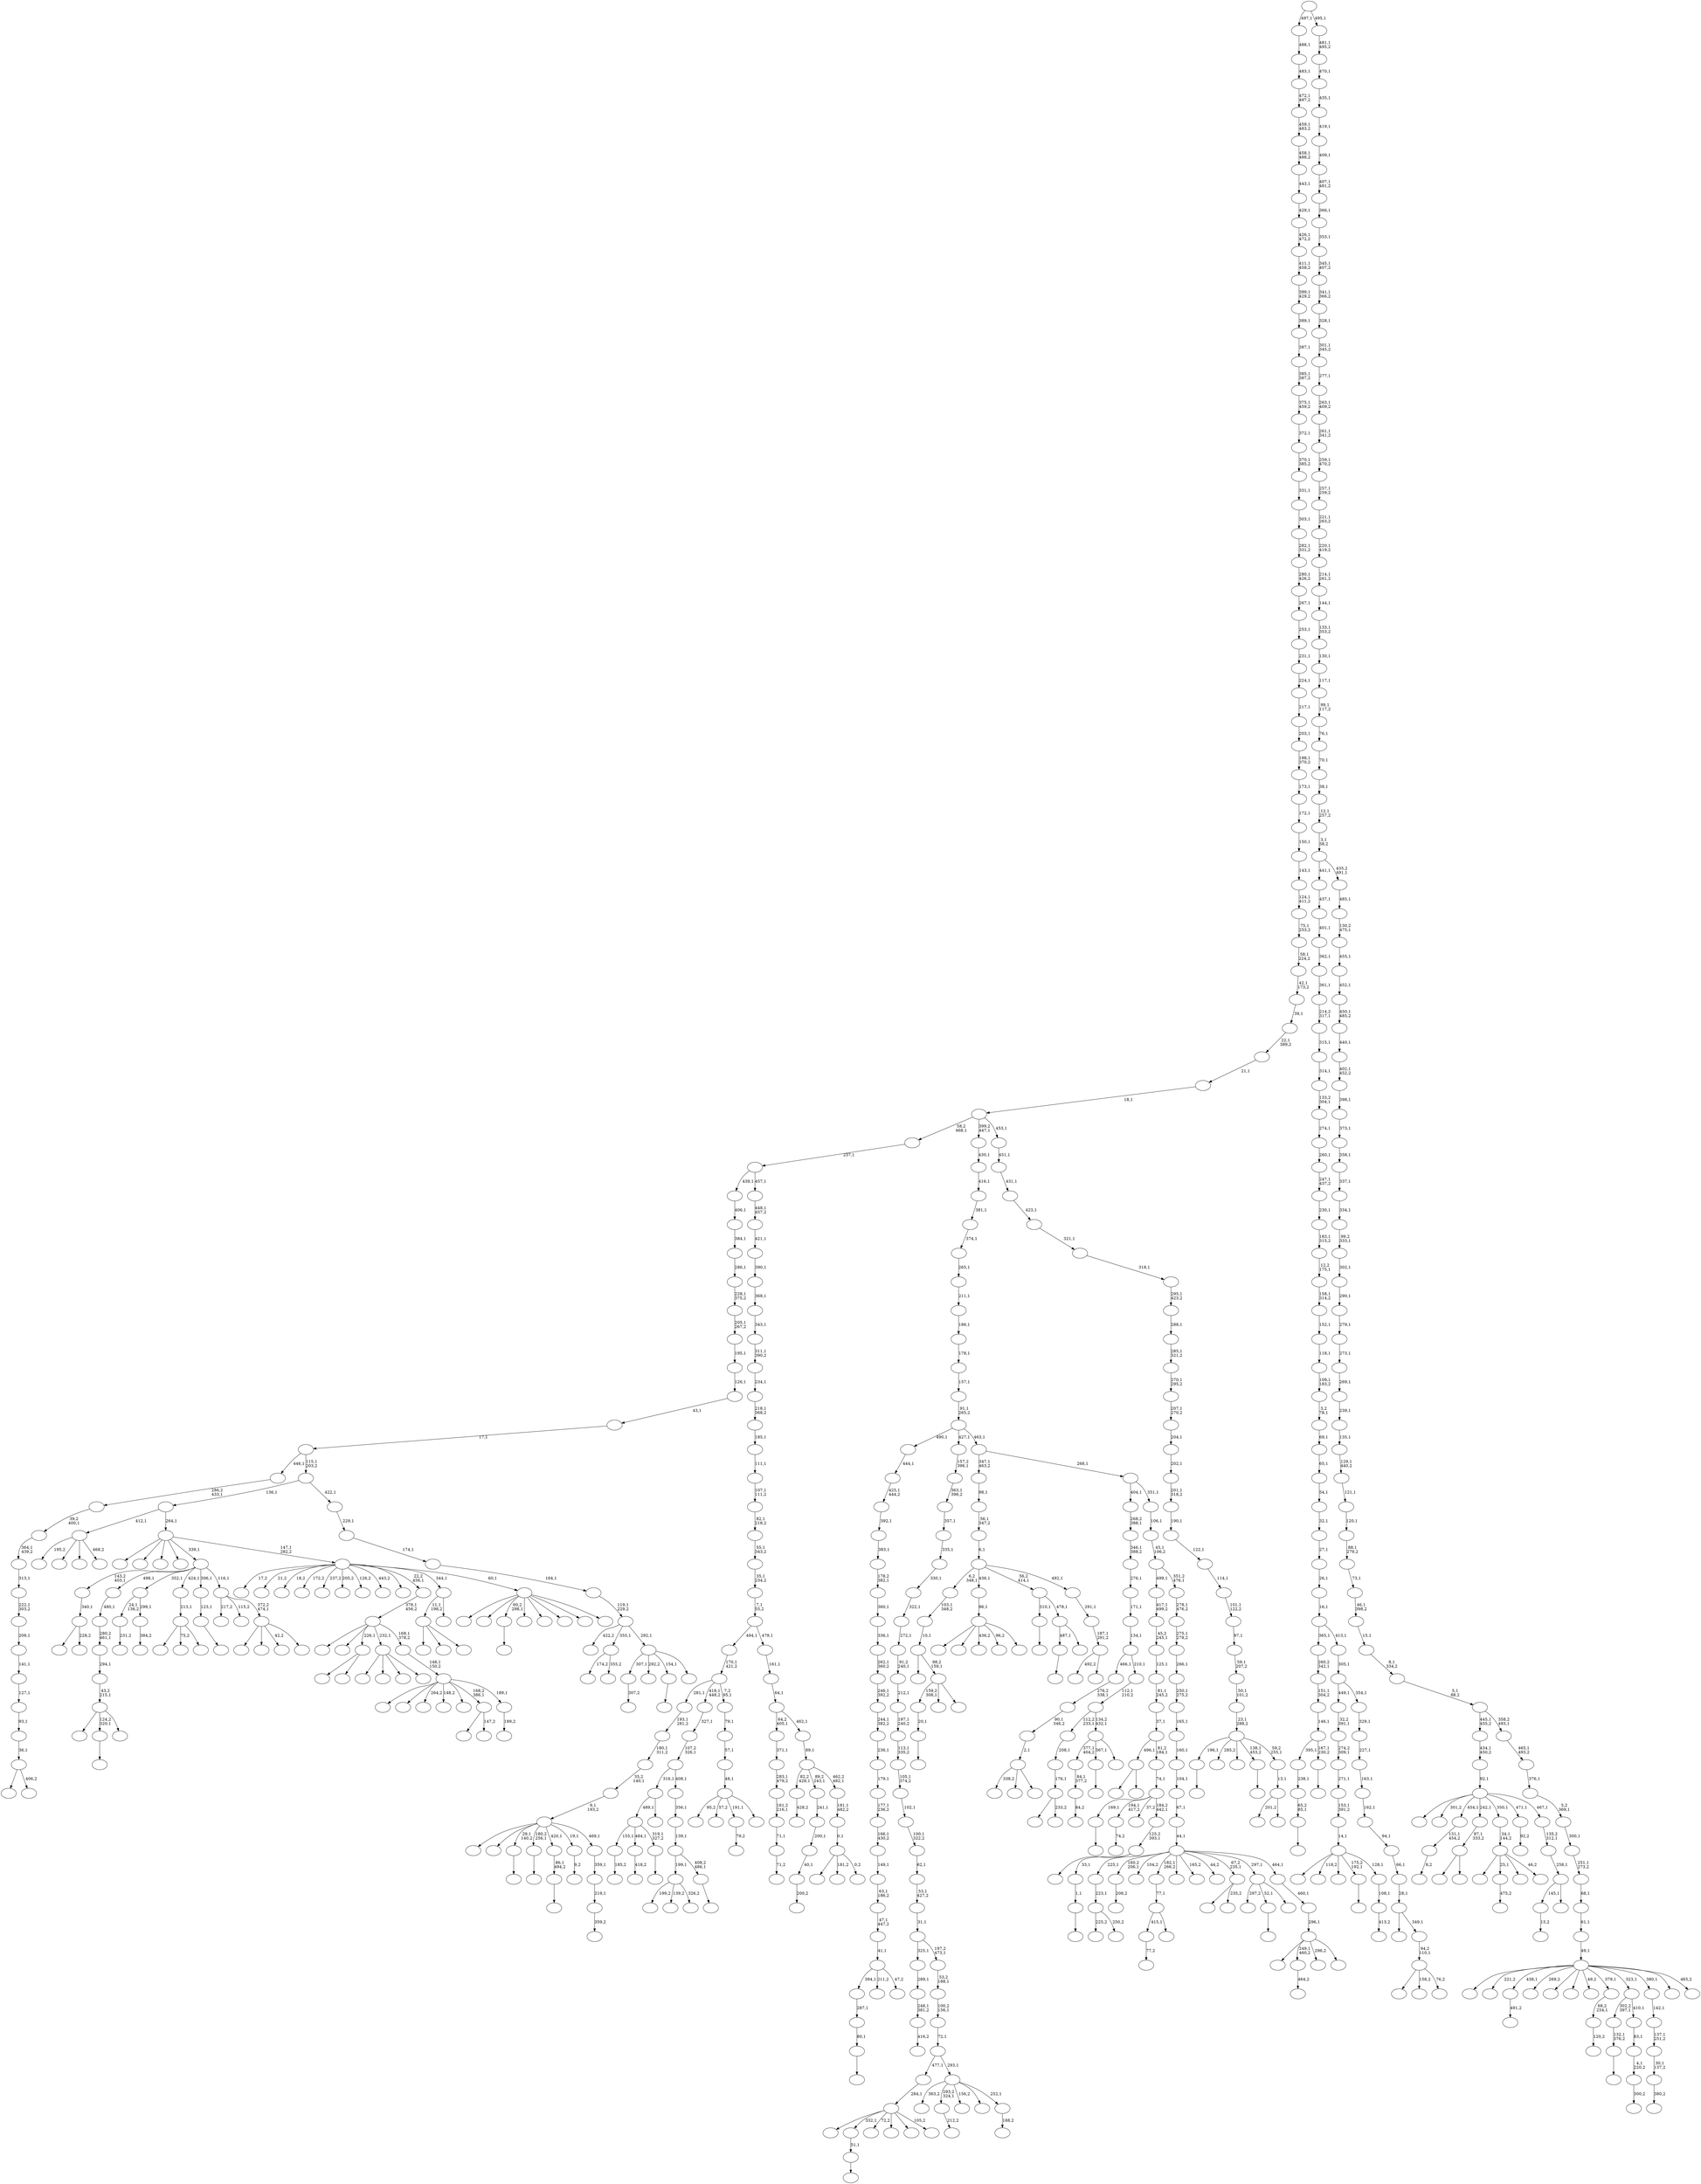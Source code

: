 digraph T {
	700 [label=""]
	699 [label=""]
	698 [label=""]
	697 [label=""]
	696 [label=""]
	695 [label=""]
	694 [label=""]
	693 [label=""]
	692 [label=""]
	691 [label=""]
	690 [label=""]
	689 [label=""]
	688 [label=""]
	687 [label=""]
	686 [label=""]
	685 [label=""]
	684 [label=""]
	683 [label=""]
	682 [label=""]
	681 [label=""]
	680 [label=""]
	679 [label=""]
	678 [label=""]
	677 [label=""]
	676 [label=""]
	675 [label=""]
	674 [label=""]
	673 [label=""]
	672 [label=""]
	671 [label=""]
	670 [label=""]
	669 [label=""]
	668 [label=""]
	667 [label=""]
	666 [label=""]
	665 [label=""]
	664 [label=""]
	663 [label=""]
	662 [label=""]
	661 [label=""]
	660 [label=""]
	659 [label=""]
	658 [label=""]
	657 [label=""]
	656 [label=""]
	655 [label=""]
	654 [label=""]
	653 [label=""]
	652 [label=""]
	651 [label=""]
	650 [label=""]
	649 [label=""]
	648 [label=""]
	647 [label=""]
	646 [label=""]
	645 [label=""]
	644 [label=""]
	643 [label=""]
	642 [label=""]
	641 [label=""]
	640 [label=""]
	639 [label=""]
	638 [label=""]
	637 [label=""]
	636 [label=""]
	635 [label=""]
	634 [label=""]
	633 [label=""]
	632 [label=""]
	631 [label=""]
	630 [label=""]
	629 [label=""]
	628 [label=""]
	627 [label=""]
	626 [label=""]
	625 [label=""]
	624 [label=""]
	623 [label=""]
	622 [label=""]
	621 [label=""]
	620 [label=""]
	619 [label=""]
	618 [label=""]
	617 [label=""]
	616 [label=""]
	615 [label=""]
	614 [label=""]
	613 [label=""]
	612 [label=""]
	611 [label=""]
	610 [label=""]
	609 [label=""]
	608 [label=""]
	607 [label=""]
	606 [label=""]
	605 [label=""]
	604 [label=""]
	603 [label=""]
	602 [label=""]
	601 [label=""]
	600 [label=""]
	599 [label=""]
	598 [label=""]
	597 [label=""]
	596 [label=""]
	595 [label=""]
	594 [label=""]
	593 [label=""]
	592 [label=""]
	591 [label=""]
	590 [label=""]
	589 [label=""]
	588 [label=""]
	587 [label=""]
	586 [label=""]
	585 [label=""]
	584 [label=""]
	583 [label=""]
	582 [label=""]
	581 [label=""]
	580 [label=""]
	579 [label=""]
	578 [label=""]
	577 [label=""]
	576 [label=""]
	575 [label=""]
	574 [label=""]
	573 [label=""]
	572 [label=""]
	571 [label=""]
	570 [label=""]
	569 [label=""]
	568 [label=""]
	567 [label=""]
	566 [label=""]
	565 [label=""]
	564 [label=""]
	563 [label=""]
	562 [label=""]
	561 [label=""]
	560 [label=""]
	559 [label=""]
	558 [label=""]
	557 [label=""]
	556 [label=""]
	555 [label=""]
	554 [label=""]
	553 [label=""]
	552 [label=""]
	551 [label=""]
	550 [label=""]
	549 [label=""]
	548 [label=""]
	547 [label=""]
	546 [label=""]
	545 [label=""]
	544 [label=""]
	543 [label=""]
	542 [label=""]
	541 [label=""]
	540 [label=""]
	539 [label=""]
	538 [label=""]
	537 [label=""]
	536 [label=""]
	535 [label=""]
	534 [label=""]
	533 [label=""]
	532 [label=""]
	531 [label=""]
	530 [label=""]
	529 [label=""]
	528 [label=""]
	527 [label=""]
	526 [label=""]
	525 [label=""]
	524 [label=""]
	523 [label=""]
	522 [label=""]
	521 [label=""]
	520 [label=""]
	519 [label=""]
	518 [label=""]
	517 [label=""]
	516 [label=""]
	515 [label=""]
	514 [label=""]
	513 [label=""]
	512 [label=""]
	511 [label=""]
	510 [label=""]
	509 [label=""]
	508 [label=""]
	507 [label=""]
	506 [label=""]
	505 [label=""]
	504 [label=""]
	503 [label=""]
	502 [label=""]
	501 [label=""]
	500 [label=""]
	499 [label=""]
	498 [label=""]
	497 [label=""]
	496 [label=""]
	495 [label=""]
	494 [label=""]
	493 [label=""]
	492 [label=""]
	491 [label=""]
	490 [label=""]
	489 [label=""]
	488 [label=""]
	487 [label=""]
	486 [label=""]
	485 [label=""]
	484 [label=""]
	483 [label=""]
	482 [label=""]
	481 [label=""]
	480 [label=""]
	479 [label=""]
	478 [label=""]
	477 [label=""]
	476 [label=""]
	475 [label=""]
	474 [label=""]
	473 [label=""]
	472 [label=""]
	471 [label=""]
	470 [label=""]
	469 [label=""]
	468 [label=""]
	467 [label=""]
	466 [label=""]
	465 [label=""]
	464 [label=""]
	463 [label=""]
	462 [label=""]
	461 [label=""]
	460 [label=""]
	459 [label=""]
	458 [label=""]
	457 [label=""]
	456 [label=""]
	455 [label=""]
	454 [label=""]
	453 [label=""]
	452 [label=""]
	451 [label=""]
	450 [label=""]
	449 [label=""]
	448 [label=""]
	447 [label=""]
	446 [label=""]
	445 [label=""]
	444 [label=""]
	443 [label=""]
	442 [label=""]
	441 [label=""]
	440 [label=""]
	439 [label=""]
	438 [label=""]
	437 [label=""]
	436 [label=""]
	435 [label=""]
	434 [label=""]
	433 [label=""]
	432 [label=""]
	431 [label=""]
	430 [label=""]
	429 [label=""]
	428 [label=""]
	427 [label=""]
	426 [label=""]
	425 [label=""]
	424 [label=""]
	423 [label=""]
	422 [label=""]
	421 [label=""]
	420 [label=""]
	419 [label=""]
	418 [label=""]
	417 [label=""]
	416 [label=""]
	415 [label=""]
	414 [label=""]
	413 [label=""]
	412 [label=""]
	411 [label=""]
	410 [label=""]
	409 [label=""]
	408 [label=""]
	407 [label=""]
	406 [label=""]
	405 [label=""]
	404 [label=""]
	403 [label=""]
	402 [label=""]
	401 [label=""]
	400 [label=""]
	399 [label=""]
	398 [label=""]
	397 [label=""]
	396 [label=""]
	395 [label=""]
	394 [label=""]
	393 [label=""]
	392 [label=""]
	391 [label=""]
	390 [label=""]
	389 [label=""]
	388 [label=""]
	387 [label=""]
	386 [label=""]
	385 [label=""]
	384 [label=""]
	383 [label=""]
	382 [label=""]
	381 [label=""]
	380 [label=""]
	379 [label=""]
	378 [label=""]
	377 [label=""]
	376 [label=""]
	375 [label=""]
	374 [label=""]
	373 [label=""]
	372 [label=""]
	371 [label=""]
	370 [label=""]
	369 [label=""]
	368 [label=""]
	367 [label=""]
	366 [label=""]
	365 [label=""]
	364 [label=""]
	363 [label=""]
	362 [label=""]
	361 [label=""]
	360 [label=""]
	359 [label=""]
	358 [label=""]
	357 [label=""]
	356 [label=""]
	355 [label=""]
	354 [label=""]
	353 [label=""]
	352 [label=""]
	351 [label=""]
	350 [label=""]
	349 [label=""]
	348 [label=""]
	347 [label=""]
	346 [label=""]
	345 [label=""]
	344 [label=""]
	343 [label=""]
	342 [label=""]
	341 [label=""]
	340 [label=""]
	339 [label=""]
	338 [label=""]
	337 [label=""]
	336 [label=""]
	335 [label=""]
	334 [label=""]
	333 [label=""]
	332 [label=""]
	331 [label=""]
	330 [label=""]
	329 [label=""]
	328 [label=""]
	327 [label=""]
	326 [label=""]
	325 [label=""]
	324 [label=""]
	323 [label=""]
	322 [label=""]
	321 [label=""]
	320 [label=""]
	319 [label=""]
	318 [label=""]
	317 [label=""]
	316 [label=""]
	315 [label=""]
	314 [label=""]
	313 [label=""]
	312 [label=""]
	311 [label=""]
	310 [label=""]
	309 [label=""]
	308 [label=""]
	307 [label=""]
	306 [label=""]
	305 [label=""]
	304 [label=""]
	303 [label=""]
	302 [label=""]
	301 [label=""]
	300 [label=""]
	299 [label=""]
	298 [label=""]
	297 [label=""]
	296 [label=""]
	295 [label=""]
	294 [label=""]
	293 [label=""]
	292 [label=""]
	291 [label=""]
	290 [label=""]
	289 [label=""]
	288 [label=""]
	287 [label=""]
	286 [label=""]
	285 [label=""]
	284 [label=""]
	283 [label=""]
	282 [label=""]
	281 [label=""]
	280 [label=""]
	279 [label=""]
	278 [label=""]
	277 [label=""]
	276 [label=""]
	275 [label=""]
	274 [label=""]
	273 [label=""]
	272 [label=""]
	271 [label=""]
	270 [label=""]
	269 [label=""]
	268 [label=""]
	267 [label=""]
	266 [label=""]
	265 [label=""]
	264 [label=""]
	263 [label=""]
	262 [label=""]
	261 [label=""]
	260 [label=""]
	259 [label=""]
	258 [label=""]
	257 [label=""]
	256 [label=""]
	255 [label=""]
	254 [label=""]
	253 [label=""]
	252 [label=""]
	251 [label=""]
	250 [label=""]
	249 [label=""]
	248 [label=""]
	247 [label=""]
	246 [label=""]
	245 [label=""]
	244 [label=""]
	243 [label=""]
	242 [label=""]
	241 [label=""]
	240 [label=""]
	239 [label=""]
	238 [label=""]
	237 [label=""]
	236 [label=""]
	235 [label=""]
	234 [label=""]
	233 [label=""]
	232 [label=""]
	231 [label=""]
	230 [label=""]
	229 [label=""]
	228 [label=""]
	227 [label=""]
	226 [label=""]
	225 [label=""]
	224 [label=""]
	223 [label=""]
	222 [label=""]
	221 [label=""]
	220 [label=""]
	219 [label=""]
	218 [label=""]
	217 [label=""]
	216 [label=""]
	215 [label=""]
	214 [label=""]
	213 [label=""]
	212 [label=""]
	211 [label=""]
	210 [label=""]
	209 [label=""]
	208 [label=""]
	207 [label=""]
	206 [label=""]
	205 [label=""]
	204 [label=""]
	203 [label=""]
	202 [label=""]
	201 [label=""]
	200 [label=""]
	199 [label=""]
	198 [label=""]
	197 [label=""]
	196 [label=""]
	195 [label=""]
	194 [label=""]
	193 [label=""]
	192 [label=""]
	191 [label=""]
	190 [label=""]
	189 [label=""]
	188 [label=""]
	187 [label=""]
	186 [label=""]
	185 [label=""]
	184 [label=""]
	183 [label=""]
	182 [label=""]
	181 [label=""]
	180 [label=""]
	179 [label=""]
	178 [label=""]
	177 [label=""]
	176 [label=""]
	175 [label=""]
	174 [label=""]
	173 [label=""]
	172 [label=""]
	171 [label=""]
	170 [label=""]
	169 [label=""]
	168 [label=""]
	167 [label=""]
	166 [label=""]
	165 [label=""]
	164 [label=""]
	163 [label=""]
	162 [label=""]
	161 [label=""]
	160 [label=""]
	159 [label=""]
	158 [label=""]
	157 [label=""]
	156 [label=""]
	155 [label=""]
	154 [label=""]
	153 [label=""]
	152 [label=""]
	151 [label=""]
	150 [label=""]
	149 [label=""]
	148 [label=""]
	147 [label=""]
	146 [label=""]
	145 [label=""]
	144 [label=""]
	143 [label=""]
	142 [label=""]
	141 [label=""]
	140 [label=""]
	139 [label=""]
	138 [label=""]
	137 [label=""]
	136 [label=""]
	135 [label=""]
	134 [label=""]
	133 [label=""]
	132 [label=""]
	131 [label=""]
	130 [label=""]
	129 [label=""]
	128 [label=""]
	127 [label=""]
	126 [label=""]
	125 [label=""]
	124 [label=""]
	123 [label=""]
	122 [label=""]
	121 [label=""]
	120 [label=""]
	119 [label=""]
	118 [label=""]
	117 [label=""]
	116 [label=""]
	115 [label=""]
	114 [label=""]
	113 [label=""]
	112 [label=""]
	111 [label=""]
	110 [label=""]
	109 [label=""]
	108 [label=""]
	107 [label=""]
	106 [label=""]
	105 [label=""]
	104 [label=""]
	103 [label=""]
	102 [label=""]
	101 [label=""]
	100 [label=""]
	99 [label=""]
	98 [label=""]
	97 [label=""]
	96 [label=""]
	95 [label=""]
	94 [label=""]
	93 [label=""]
	92 [label=""]
	91 [label=""]
	90 [label=""]
	89 [label=""]
	88 [label=""]
	87 [label=""]
	86 [label=""]
	85 [label=""]
	84 [label=""]
	83 [label=""]
	82 [label=""]
	81 [label=""]
	80 [label=""]
	79 [label=""]
	78 [label=""]
	77 [label=""]
	76 [label=""]
	75 [label=""]
	74 [label=""]
	73 [label=""]
	72 [label=""]
	71 [label=""]
	70 [label=""]
	69 [label=""]
	68 [label=""]
	67 [label=""]
	66 [label=""]
	65 [label=""]
	64 [label=""]
	63 [label=""]
	62 [label=""]
	61 [label=""]
	60 [label=""]
	59 [label=""]
	58 [label=""]
	57 [label=""]
	56 [label=""]
	55 [label=""]
	54 [label=""]
	53 [label=""]
	52 [label=""]
	51 [label=""]
	50 [label=""]
	49 [label=""]
	48 [label=""]
	47 [label=""]
	46 [label=""]
	45 [label=""]
	44 [label=""]
	43 [label=""]
	42 [label=""]
	41 [label=""]
	40 [label=""]
	39 [label=""]
	38 [label=""]
	37 [label=""]
	36 [label=""]
	35 [label=""]
	34 [label=""]
	33 [label=""]
	32 [label=""]
	31 [label=""]
	30 [label=""]
	29 [label=""]
	28 [label=""]
	27 [label=""]
	26 [label=""]
	25 [label=""]
	24 [label=""]
	23 [label=""]
	22 [label=""]
	21 [label=""]
	20 [label=""]
	19 [label=""]
	18 [label=""]
	17 [label=""]
	16 [label=""]
	15 [label=""]
	14 [label=""]
	13 [label=""]
	12 [label=""]
	11 [label=""]
	10 [label=""]
	9 [label=""]
	8 [label=""]
	7 [label=""]
	6 [label=""]
	5 [label=""]
	4 [label=""]
	3 [label=""]
	2 [label=""]
	1 [label=""]
	0 [label=""]
	695 -> 696 [label="185,2"]
	693 -> 694 [label="491,2"]
	691 -> 692 [label=""]
	689 -> 690 [label=""]
	688 -> 689 [label="20,1"]
	676 -> 677 [label=""]
	675 -> 676 [label="132,1\n376,2"]
	671 -> 672 [label="475,2"]
	667 -> 674 [label="225,2"]
	667 -> 668 [label="250,2"]
	666 -> 667 [label="223,1"]
	662 -> 663 [label=""]
	661 -> 662 [label="65,2\n85,1"]
	660 -> 661 [label="238,1"]
	657 -> 664 [label=""]
	657 -> 658 [label="228,2"]
	656 -> 657 [label="340,1"]
	648 -> 649 [label="428,2"]
	645 -> 646 [label="84,2"]
	644 -> 645 [label="84,1\n377,2"]
	641 -> 642 [label="206,2"]
	639 -> 640 [label="307,2"]
	634 -> 635 [label="15,2"]
	627 -> 628 [label=""]
	625 -> 680 [label=""]
	625 -> 626 [label="406,2"]
	624 -> 625 [label="36,1"]
	623 -> 624 [label="93,1"]
	622 -> 623 [label="127,1"]
	621 -> 622 [label="141,1"]
	620 -> 621 [label="209,1"]
	619 -> 620 [label="222,1\n303,2"]
	618 -> 619 [label="313,1"]
	617 -> 618 [label="364,1\n439,2"]
	616 -> 617 [label="39,2\n400,1"]
	615 -> 616 [label="286,2\n433,1"]
	609 -> 610 [label="8,2"]
	608 -> 609 [label="131,1\n454,2"]
	606 -> 607 [label=""]
	605 -> 606 [label="51,1"]
	603 -> 604 [label="71,2"]
	602 -> 603 [label="71,1"]
	601 -> 602 [label="161,2\n216,1"]
	600 -> 601 [label="283,1\n479,2"]
	599 -> 600 [label="371,1"]
	597 -> 598 [label=""]
	595 -> 596 [label="212,2"]
	589 -> 655 [label=""]
	589 -> 590 [label=""]
	588 -> 589 [label="87,1\n333,2"]
	586 -> 587 [label=""]
	585 -> 586 [label="80,1"]
	584 -> 585 [label="287,1"]
	581 -> 582 [label="464,2"]
	578 -> 579 [label=""]
	577 -> 660 [label="395,1"]
	577 -> 578 [label="167,1\n230,2"]
	576 -> 577 [label="146,1"]
	575 -> 576 [label="151,1\n304,2"]
	574 -> 575 [label="260,2\n342,1"]
	571 -> 572 [label=""]
	569 -> 570 [label=""]
	566 -> 567 [label=""]
	559 -> 560 [label="416,2"]
	558 -> 559 [label="248,1\n381,2"]
	557 -> 558 [label="289,1"]
	555 -> 556 [label=""]
	553 -> 554 [label="77,2"]
	551 -> 552 [label="120,2"]
	550 -> 551 [label="68,2\n254,1"]
	545 -> 613 [label=""]
	545 -> 566 [label="124,2\n320,1"]
	545 -> 546 [label=""]
	544 -> 545 [label="43,2\n215,1"]
	543 -> 544 [label="294,1"]
	542 -> 543 [label="280,2\n461,1"]
	541 -> 542 [label="480,1"]
	539 -> 540 [label=""]
	538 -> 539 [label="86,1\n494,2"]
	532 -> 688 [label="159,2\n308,1"]
	532 -> 591 [label=""]
	532 -> 533 [label=""]
	531 -> 670 [label=""]
	531 -> 532 [label="98,2\n159,1"]
	530 -> 531 [label="10,1"]
	529 -> 530 [label="103,1\n348,2"]
	523 -> 681 [label=""]
	523 -> 524 [label=""]
	520 -> 521 [label=""]
	518 -> 519 [label="418,2"]
	510 -> 511 [label="231,2"]
	506 -> 669 [label="338,2"]
	506 -> 547 [label=""]
	506 -> 507 [label=""]
	505 -> 506 [label="2,1"]
	504 -> 505 [label="90,1\n346,2"]
	503 -> 504 [label="276,2\n338,1"]
	500 -> 501 [label=""]
	499 -> 695 [label="155,1"]
	499 -> 518 [label="484,1"]
	499 -> 500 [label="319,1\n327,2"]
	496 -> 584 [label="394,1"]
	496 -> 583 [label="211,2"]
	496 -> 497 [label="47,2"]
	495 -> 496 [label="41,1"]
	494 -> 495 [label="47,1\n447,2"]
	493 -> 494 [label="63,1\n186,2"]
	492 -> 493 [label="149,1"]
	491 -> 492 [label="166,1\n430,2"]
	490 -> 491 [label="177,1\n236,2"]
	489 -> 490 [label="179,1"]
	488 -> 489 [label="236,1"]
	487 -> 488 [label="244,1\n382,2"]
	486 -> 487 [label="246,1\n392,2"]
	485 -> 486 [label="262,1\n360,2"]
	484 -> 485 [label="336,1"]
	483 -> 484 [label="360,1"]
	482 -> 483 [label="178,2\n382,1"]
	481 -> 482 [label="383,1"]
	480 -> 481 [label="392,1"]
	479 -> 480 [label="425,1\n444,2"]
	478 -> 479 [label="444,1"]
	475 -> 476 [label="384,2"]
	474 -> 510 [label="24,1\n136,2"]
	474 -> 475 [label="299,1"]
	465 -> 466 [label="9,2"]
	463 -> 678 [label=""]
	463 -> 562 [label=""]
	463 -> 513 [label="436,2"]
	463 -> 468 [label="96,2"]
	463 -> 464 [label=""]
	462 -> 463 [label="96,1"]
	459 -> 633 [label=""]
	459 -> 470 [label=""]
	459 -> 460 [label=""]
	456 -> 457 [label=""]
	454 -> 455 [label="200,2"]
	453 -> 454 [label="40,1"]
	452 -> 453 [label="200,1"]
	451 -> 452 [label="241,1"]
	448 -> 553 [label="415,1"]
	448 -> 449 [label=""]
	447 -> 448 [label="77,1"]
	443 -> 697 [label=""]
	443 -> 671 [label="25,1"]
	443 -> 561 [label=""]
	443 -> 444 [label="46,2"]
	442 -> 443 [label="34,1\n144,2"]
	437 -> 438 [label="300,2"]
	436 -> 437 [label="4,1\n220,2"]
	435 -> 436 [label="83,1"]
	434 -> 675 [label="302,2\n397,1"]
	434 -> 435 [label="410,1"]
	432 -> 433 [label="359,2"]
	431 -> 432 [label="219,1"]
	430 -> 431 [label="359,1"]
	429 -> 654 [label=""]
	429 -> 652 [label=""]
	429 -> 627 [label="29,1\n140,2"]
	429 -> 597 [label="180,2\n256,1"]
	429 -> 538 [label="420,1"]
	429 -> 465 [label="19,1"]
	429 -> 430 [label="469,1"]
	428 -> 429 [label="9,1\n193,2"]
	427 -> 428 [label="35,2\n140,1"]
	426 -> 427 [label="180,1\n311,2"]
	425 -> 426 [label="193,1\n281,2"]
	423 -> 424 [label=""]
	419 -> 420 [label="92,2"]
	417 -> 691 [label="487,1"]
	417 -> 418 [label=""]
	416 -> 571 [label="310,1"]
	416 -> 417 [label="478,1"]
	413 -> 414 [label=""]
	411 -> 682 [label=""]
	411 -> 526 [label="75,2"]
	411 -> 412 [label=""]
	410 -> 411 [label="213,1"]
	408 -> 409 [label="380,2"]
	407 -> 408 [label="30,1\n137,2"]
	406 -> 407 [label="137,1\n251,2"]
	405 -> 406 [label="142,1"]
	403 -> 404 [label="79,2"]
	401 -> 402 [label="74,2"]
	399 -> 629 [label=""]
	399 -> 605 [label="332,1"]
	399 -> 565 [label="72,2"]
	399 -> 527 [label=""]
	399 -> 458 [label=""]
	399 -> 400 [label="105,2"]
	398 -> 399 [label="284,1"]
	394 -> 499 [label="489,1"]
	394 -> 395 [label=""]
	391 -> 632 [label="174,2"]
	391 -> 392 [label="355,2"]
	389 -> 390 [label="188,2"]
	388 -> 653 [label="363,2"]
	388 -> 595 [label="293,2\n324,1"]
	388 -> 593 [label="156,2"]
	388 -> 568 [label=""]
	388 -> 389 [label="252,1"]
	387 -> 398 [label="477,1"]
	387 -> 388 [label="293,1"]
	386 -> 387 [label="72,1"]
	385 -> 386 [label="100,2\n156,1"]
	384 -> 385 [label="53,2\n188,1"]
	383 -> 557 [label="325,1"]
	383 -> 384 [label="197,2\n473,1"]
	382 -> 383 [label="31,1"]
	381 -> 382 [label="53,1\n427,2"]
	380 -> 381 [label="62,1"]
	379 -> 380 [label="100,1\n322,2"]
	378 -> 379 [label="102,1"]
	377 -> 378 [label="105,1\n374,2"]
	376 -> 377 [label="113,1\n335,2"]
	375 -> 376 [label="197,1\n240,2"]
	374 -> 375 [label="212,1"]
	373 -> 374 [label="91,2\n240,1"]
	372 -> 373 [label="272,1"]
	371 -> 372 [label="322,1"]
	370 -> 371 [label="330,1"]
	369 -> 370 [label="335,1"]
	368 -> 369 [label="357,1"]
	367 -> 368 [label="363,1\n396,2"]
	366 -> 367 [label="157,2\n396,1"]
	364 -> 422 [label=""]
	364 -> 365 [label="233,2"]
	363 -> 364 [label="176,1"]
	362 -> 363 [label="208,1"]
	359 -> 665 [label="195,2"]
	359 -> 522 [label=""]
	359 -> 502 [label=""]
	359 -> 360 [label="468,2"]
	357 -> 516 [label=""]
	357 -> 358 [label=""]
	355 -> 673 [label=""]
	355 -> 528 [label=""]
	355 -> 508 [label=""]
	355 -> 356 [label=""]
	353 -> 636 [label=""]
	353 -> 354 [label="147,2"]
	351 -> 352 [label="189,2"]
	350 -> 614 [label=""]
	350 -> 509 [label=""]
	350 -> 473 [label="264,2"]
	350 -> 441 [label="148,2"]
	350 -> 397 [label=""]
	350 -> 353 [label="168,2\n386,1"]
	350 -> 351 [label="189,1"]
	349 -> 350 [label="148,1\n150,2"]
	348 -> 684 [label=""]
	348 -> 580 [label=""]
	348 -> 523 [label="226,1"]
	348 -> 355 [label="232,1"]
	348 -> 349 [label="168,1\n378,2"]
	347 -> 348 [label="378,1\n456,2"]
	343 -> 344 [label=""]
	342 -> 343 [label="123,1"]
	340 -> 472 [label="199,2"]
	340 -> 467 [label="139,2"]
	340 -> 341 [label="326,2"]
	337 -> 630 [label=""]
	337 -> 563 [label=""]
	337 -> 471 [label="42,2"]
	337 -> 338 [label=""]
	336 -> 687 [label="217,2"]
	336 -> 650 [label="115,2"]
	336 -> 337 [label="372,2\n474,1"]
	335 -> 656 [label="143,2\n403,1"]
	335 -> 541 [label="498,1"]
	335 -> 474 [label="352,1"]
	335 -> 410 [label="424,1"]
	335 -> 342 [label="306,1"]
	335 -> 336 [label="116,1"]
	331 -> 459 [label="11,1\n198,2"]
	331 -> 332 [label=""]
	328 -> 329 [label=""]
	326 -> 634 [label="145,1"]
	326 -> 327 [label=""]
	325 -> 326 [label="258,1"]
	324 -> 325 [label="135,2\n312,1"]
	323 -> 683 [label=""]
	323 -> 612 [label="301,2"]
	323 -> 608 [label="454,1"]
	323 -> 588 [label="242,1"]
	323 -> 442 [label="350,1"]
	323 -> 419 [label="471,1"]
	323 -> 324 [label="467,1"]
	322 -> 323 [label="92,1"]
	321 -> 322 [label="434,1\n450,2"]
	318 -> 319 [label=""]
	317 -> 340 [label="199,1"]
	317 -> 318 [label="408,2\n486,1"]
	316 -> 317 [label="139,1"]
	315 -> 316 [label="356,1"]
	314 -> 394 [label="316,1"]
	314 -> 315 [label="408,1"]
	313 -> 314 [label="107,2\n326,1"]
	312 -> 313 [label="327,1"]
	310 -> 311 [label="413,2"]
	309 -> 310 [label="108,1"]
	308 -> 631 [label=""]
	308 -> 549 [label="118,2"]
	308 -> 334 [label=""]
	308 -> 328 [label="175,2\n192,1"]
	308 -> 309 [label="128,1"]
	307 -> 308 [label="14,1"]
	306 -> 307 [label="153,1\n391,2"]
	305 -> 306 [label="271,1"]
	304 -> 305 [label="274,2\n309,1"]
	303 -> 304 [label="32,2\n391,1"]
	301 -> 512 [label=""]
	301 -> 446 [label="158,2"]
	301 -> 302 [label="76,2"]
	300 -> 301 [label="94,2\n110,1"]
	299 -> 345 [label=""]
	299 -> 300 [label="349,1"]
	298 -> 299 [label="28,1"]
	297 -> 298 [label="66,1"]
	296 -> 297 [label="94,1"]
	295 -> 296 [label="162,1"]
	294 -> 295 [label="163,1"]
	293 -> 294 [label="227,1"]
	292 -> 293 [label="329,1"]
	291 -> 303 [label="449,1"]
	291 -> 292 [label="354,1"]
	290 -> 291 [label="305,1"]
	289 -> 574 [label="365,1"]
	289 -> 290 [label="413,1"]
	288 -> 289 [label="16,1"]
	287 -> 288 [label="26,1"]
	286 -> 287 [label="27,1"]
	285 -> 286 [label="32,1"]
	284 -> 285 [label="54,1"]
	283 -> 284 [label="65,1"]
	282 -> 283 [label="69,1"]
	281 -> 282 [label="3,2\n78,1"]
	280 -> 281 [label="109,1\n183,2"]
	279 -> 280 [label="118,1"]
	278 -> 279 [label="152,1"]
	277 -> 278 [label="158,1\n314,2"]
	276 -> 277 [label="12,2\n175,1"]
	275 -> 276 [label="183,1\n315,2"]
	274 -> 275 [label="230,1"]
	273 -> 274 [label="247,1\n437,2"]
	272 -> 273 [label="260,1"]
	271 -> 272 [label="274,1"]
	270 -> 271 [label="133,2\n304,1"]
	269 -> 270 [label="314,1"]
	268 -> 269 [label="315,1"]
	267 -> 268 [label="214,2\n317,1"]
	266 -> 267 [label="361,1"]
	265 -> 266 [label="362,1"]
	264 -> 265 [label="401,1"]
	263 -> 264 [label="437,1"]
	260 -> 644 [label="377,1\n404,2"]
	260 -> 569 [label="367,1"]
	260 -> 261 [label=""]
	259 -> 362 [label="112,2\n233,1"]
	259 -> 260 [label="134,2\n432,1"]
	258 -> 259 [label="112,1\n210,2"]
	257 -> 503 [label="466,1"]
	257 -> 258 [label="210,1"]
	256 -> 257 [label="134,1"]
	255 -> 256 [label="171,1"]
	254 -> 255 [label="276,1"]
	253 -> 254 [label="346,1\n388,2"]
	252 -> 253 [label="268,2\n388,1"]
	250 -> 251 [label=""]
	249 -> 250 [label="1,1"]
	248 -> 450 [label=""]
	248 -> 249 [label="33,1"]
	247 -> 248 [label="125,2\n393,1"]
	246 -> 423 [label="169,1"]
	246 -> 401 [label="194,1\n417,2"]
	246 -> 262 [label="37,2"]
	246 -> 247 [label="184,2\n442,1"]
	245 -> 246 [label="74,1"]
	244 -> 357 [label="496,1"]
	244 -> 245 [label="81,2\n184,1"]
	243 -> 244 [label="37,1"]
	242 -> 243 [label="81,1\n245,2"]
	241 -> 242 [label="125,1"]
	240 -> 241 [label="45,2\n245,1"]
	239 -> 240 [label="417,1\n499,2"]
	236 -> 592 [label=""]
	236 -> 548 [label=""]
	236 -> 520 [label="60,2\n298,1"]
	236 -> 439 [label=""]
	236 -> 415 [label=""]
	236 -> 330 [label=""]
	236 -> 320 [label=""]
	236 -> 237 [label=""]
	235 -> 699 [label="17,2"]
	235 -> 686 [label="21,2"]
	235 -> 685 [label="18,2"]
	235 -> 651 [label="172,2"]
	235 -> 611 [label="237,2"]
	235 -> 537 [label="205,2"]
	235 -> 535 [label="126,2"]
	235 -> 421 [label="443,2"]
	235 -> 393 [label=""]
	235 -> 347 [label="22,2\n456,1"]
	235 -> 331 [label="344,1"]
	235 -> 236 [label="60,1"]
	234 -> 643 [label=""]
	234 -> 525 [label=""]
	234 -> 498 [label=""]
	234 -> 346 [label=""]
	234 -> 335 [label="339,1"]
	234 -> 235 [label="147,1\n282,2"]
	233 -> 359 [label="412,1"]
	233 -> 234 [label="264,1"]
	231 -> 637 [label=""]
	231 -> 232 [label="235,2"]
	229 -> 230 [label=""]
	227 -> 639 [label="307,1"]
	227 -> 445 [label="292,2"]
	227 -> 413 [label="154,1"]
	227 -> 228 [label=""]
	226 -> 517 [label="422,2"]
	226 -> 391 [label="355,1"]
	226 -> 227 [label="292,1"]
	225 -> 226 [label="119,1\n229,2"]
	224 -> 225 [label="164,1"]
	223 -> 224 [label="174,1"]
	222 -> 223 [label="229,1"]
	221 -> 233 [label="136,1"]
	221 -> 222 [label="422,1"]
	220 -> 615 [label="446,1"]
	220 -> 221 [label="115,1\n203,2"]
	219 -> 220 [label="17,1"]
	218 -> 219 [label="43,1"]
	217 -> 218 [label="126,1"]
	216 -> 217 [label="195,1"]
	215 -> 216 [label="205,1\n267,2"]
	214 -> 215 [label="228,1\n375,2"]
	213 -> 214 [label="286,1"]
	212 -> 213 [label="384,1"]
	211 -> 212 [label="406,1"]
	209 -> 647 [label="95,2"]
	209 -> 564 [label="57,2"]
	209 -> 403 [label="191,1"]
	209 -> 210 [label=""]
	208 -> 209 [label="48,1"]
	207 -> 208 [label="57,1"]
	206 -> 207 [label="79,1"]
	205 -> 425 [label="281,1"]
	205 -> 312 [label="418,1\n448,2"]
	205 -> 206 [label="7,2\n95,1"]
	204 -> 205 [label="170,1\n421,2"]
	202 -> 514 [label=""]
	202 -> 238 [label="181,2"]
	202 -> 203 [label="0,2"]
	201 -> 202 [label="0,1"]
	200 -> 201 [label="181,1\n482,2"]
	199 -> 648 [label="82,2\n428,1"]
	199 -> 451 [label="89,2\n243,1"]
	199 -> 200 [label="462,2\n482,1"]
	198 -> 199 [label="89,1"]
	197 -> 599 [label="64,2\n405,1"]
	197 -> 198 [label="462,1"]
	196 -> 197 [label="64,1"]
	195 -> 196 [label="161,1"]
	194 -> 204 [label="494,1"]
	194 -> 195 [label="479,1"]
	193 -> 194 [label="7,1\n55,2"]
	192 -> 193 [label="35,1\n234,2"]
	191 -> 192 [label="55,1\n343,2"]
	190 -> 191 [label="82,1\n218,2"]
	189 -> 190 [label="107,1\n111,2"]
	188 -> 189 [label="111,1"]
	187 -> 188 [label="185,1"]
	186 -> 187 [label="218,1\n368,2"]
	185 -> 186 [label="234,1"]
	184 -> 185 [label="311,1\n390,2"]
	183 -> 184 [label="343,1"]
	182 -> 183 [label="368,1"]
	181 -> 182 [label="390,1"]
	180 -> 181 [label="421,1"]
	179 -> 180 [label="448,1\n457,2"]
	178 -> 211 [label="439,1"]
	178 -> 179 [label="457,1"]
	177 -> 178 [label="237,1"]
	175 -> 440 [label="492,2"]
	175 -> 176 [label=""]
	174 -> 175 [label="187,1\n291,2"]
	173 -> 174 [label="291,1"]
	172 -> 529 [label="6,2\n348,1"]
	172 -> 462 [label="436,1"]
	172 -> 416 [label="56,2\n414,1"]
	172 -> 173 [label="492,1"]
	171 -> 172 [label="6,1"]
	170 -> 171 [label="56,1\n347,2"]
	169 -> 170 [label="98,1"]
	167 -> 477 [label="297,2"]
	167 -> 456 [label="52,1"]
	167 -> 168 [label=""]
	165 -> 594 [label=""]
	165 -> 581 [label="249,1\n460,2"]
	165 -> 469 [label="296,2"]
	165 -> 166 [label=""]
	164 -> 165 [label="296,1"]
	163 -> 164 [label="460,1"]
	162 -> 666 [label="225,1"]
	162 -> 641 [label="160,2\n206,1"]
	162 -> 534 [label="104,2"]
	162 -> 447 [label="182,1\n266,2"]
	162 -> 396 [label=""]
	162 -> 361 [label="165,2"]
	162 -> 333 [label="44,2"]
	162 -> 231 [label="67,2\n235,1"]
	162 -> 167 [label="297,1"]
	162 -> 163 [label="464,1"]
	161 -> 162 [label="44,1"]
	160 -> 161 [label="67,1"]
	159 -> 160 [label="104,1"]
	158 -> 159 [label="160,1"]
	157 -> 158 [label="165,1"]
	156 -> 157 [label="250,1\n275,2"]
	155 -> 156 [label="266,1"]
	154 -> 155 [label="275,1\n278,2"]
	153 -> 154 [label="278,1\n476,2"]
	152 -> 239 [label="499,1"]
	152 -> 153 [label="351,2\n476,1"]
	151 -> 152 [label="45,1\n106,2"]
	150 -> 151 [label="106,1"]
	149 -> 252 [label="404,1"]
	149 -> 150 [label="351,1"]
	148 -> 169 [label="347,1\n463,2"]
	148 -> 149 [label="268,1"]
	147 -> 478 [label="490,1"]
	147 -> 366 [label="427,1"]
	147 -> 148 [label="463,1"]
	146 -> 147 [label="91,1\n265,2"]
	145 -> 146 [label="157,1"]
	144 -> 145 [label="178,1"]
	143 -> 144 [label="186,1"]
	142 -> 143 [label="211,1"]
	141 -> 142 [label="265,1"]
	140 -> 141 [label="374,1"]
	139 -> 140 [label="381,1"]
	138 -> 139 [label="416,1"]
	137 -> 138 [label="430,1"]
	135 -> 515 [label="201,2"]
	135 -> 136 [label=""]
	134 -> 135 [label="13,1"]
	133 -> 555 [label="196,1"]
	133 -> 536 [label="285,2"]
	133 -> 461 [label=""]
	133 -> 229 [label="138,1\n453,2"]
	133 -> 134 [label="59,2\n255,1"]
	132 -> 133 [label="23,1\n288,2"]
	131 -> 132 [label="50,1\n101,2"]
	130 -> 131 [label="59,1\n207,2"]
	129 -> 130 [label="97,1"]
	128 -> 129 [label="101,1\n122,2"]
	127 -> 128 [label="114,1"]
	126 -> 127 [label="122,1"]
	125 -> 126 [label="190,1"]
	124 -> 125 [label="201,1\n318,2"]
	123 -> 124 [label="202,1"]
	122 -> 123 [label="204,1"]
	121 -> 122 [label="207,1\n270,2"]
	120 -> 121 [label="270,1\n295,2"]
	119 -> 120 [label="285,1\n321,2"]
	118 -> 119 [label="288,1"]
	117 -> 118 [label="295,1\n423,2"]
	116 -> 117 [label="318,1"]
	115 -> 116 [label="321,1"]
	114 -> 115 [label="423,1"]
	113 -> 114 [label="431,1"]
	112 -> 113 [label="451,1"]
	111 -> 177 [label="58,2\n468,1"]
	111 -> 137 [label="399,2\n447,1"]
	111 -> 112 [label="453,1"]
	110 -> 111 [label="18,1"]
	109 -> 110 [label="21,1"]
	108 -> 109 [label="22,1\n389,2"]
	107 -> 108 [label="39,1"]
	106 -> 107 [label="42,1\n173,2"]
	105 -> 106 [label="58,1\n224,2"]
	104 -> 105 [label="75,1\n253,2"]
	103 -> 104 [label="124,1\n411,2"]
	102 -> 103 [label="143,1"]
	101 -> 102 [label="150,1"]
	100 -> 101 [label="172,1"]
	99 -> 100 [label="173,1"]
	98 -> 99 [label="198,1\n370,2"]
	97 -> 98 [label="203,1"]
	96 -> 97 [label="217,1"]
	95 -> 96 [label="224,1"]
	94 -> 95 [label="231,1"]
	93 -> 94 [label="253,1"]
	92 -> 93 [label="267,1"]
	91 -> 92 [label="280,1\n426,2"]
	90 -> 91 [label="282,1\n331,2"]
	89 -> 90 [label="303,1"]
	88 -> 89 [label="331,1"]
	87 -> 88 [label="370,1\n385,2"]
	86 -> 87 [label="372,1"]
	85 -> 86 [label="375,1\n459,2"]
	84 -> 85 [label="385,1\n387,2"]
	83 -> 84 [label="387,1"]
	82 -> 83 [label="389,1"]
	81 -> 82 [label="399,1\n429,2"]
	80 -> 81 [label="411,1\n458,2"]
	79 -> 80 [label="426,1\n472,2"]
	78 -> 79 [label="429,1"]
	77 -> 78 [label="443,1"]
	76 -> 77 [label="458,1\n488,2"]
	75 -> 76 [label="459,1\n483,2"]
	74 -> 75 [label="472,1\n497,2"]
	73 -> 74 [label="483,1"]
	72 -> 73 [label="488,1"]
	70 -> 700 [label=""]
	70 -> 698 [label="221,2"]
	70 -> 693 [label="438,1"]
	70 -> 679 [label="269,2"]
	70 -> 659 [label=""]
	70 -> 638 [label=""]
	70 -> 573 [label="49,2"]
	70 -> 550 [label="379,1"]
	70 -> 434 [label="323,1"]
	70 -> 405 [label="380,1"]
	70 -> 339 [label=""]
	70 -> 71 [label="465,2"]
	69 -> 70 [label="49,1"]
	68 -> 69 [label="61,1"]
	67 -> 68 [label="68,1"]
	66 -> 67 [label="251,1\n273,2"]
	65 -> 66 [label="300,1"]
	64 -> 65 [label="5,2\n369,1"]
	63 -> 64 [label="376,1"]
	62 -> 63 [label="465,1\n493,2"]
	61 -> 321 [label="445,1\n455,2"]
	61 -> 62 [label="358,2\n493,1"]
	60 -> 61 [label="5,1\n88,2"]
	59 -> 60 [label="8,1\n334,2"]
	58 -> 59 [label="15,1"]
	57 -> 58 [label="46,1\n398,2"]
	56 -> 57 [label="73,1"]
	55 -> 56 [label="88,1\n279,2"]
	54 -> 55 [label="120,1"]
	53 -> 54 [label="121,1"]
	52 -> 53 [label="129,1\n440,2"]
	51 -> 52 [label="135,1"]
	50 -> 51 [label="239,1"]
	49 -> 50 [label="269,1"]
	48 -> 49 [label="273,1"]
	47 -> 48 [label="279,1"]
	46 -> 47 [label="290,1"]
	45 -> 46 [label="302,1"]
	44 -> 45 [label="99,2\n333,1"]
	43 -> 44 [label="334,1"]
	42 -> 43 [label="337,1"]
	41 -> 42 [label="358,1"]
	40 -> 41 [label="373,1"]
	39 -> 40 [label="398,1"]
	38 -> 39 [label="402,1\n452,2"]
	37 -> 38 [label="440,1"]
	36 -> 37 [label="450,1\n485,2"]
	35 -> 36 [label="452,1"]
	34 -> 35 [label="455,1"]
	33 -> 34 [label="130,2\n475,1"]
	32 -> 33 [label="485,1"]
	31 -> 263 [label="441,1"]
	31 -> 32 [label="435,2\n491,1"]
	30 -> 31 [label="3,1\n38,2"]
	29 -> 30 [label="12,1\n257,2"]
	28 -> 29 [label="38,1"]
	27 -> 28 [label="70,1"]
	26 -> 27 [label="76,1"]
	25 -> 26 [label="99,1\n117,2"]
	24 -> 25 [label="117,1"]
	23 -> 24 [label="130,1"]
	22 -> 23 [label="133,1\n353,2"]
	21 -> 22 [label="144,1"]
	20 -> 21 [label="214,1\n261,2"]
	19 -> 20 [label="220,1\n419,2"]
	18 -> 19 [label="221,1\n263,2"]
	17 -> 18 [label="257,1\n259,2"]
	16 -> 17 [label="259,1\n470,2"]
	15 -> 16 [label="261,1\n341,2"]
	14 -> 15 [label="263,1\n409,2"]
	13 -> 14 [label="277,1"]
	12 -> 13 [label="301,1\n345,2"]
	11 -> 12 [label="328,1"]
	10 -> 11 [label="341,1\n366,2"]
	9 -> 10 [label="345,1\n407,2"]
	8 -> 9 [label="353,1"]
	7 -> 8 [label="366,1"]
	6 -> 7 [label="407,1\n481,2"]
	5 -> 6 [label="409,1"]
	4 -> 5 [label="419,1"]
	3 -> 4 [label="435,1"]
	2 -> 3 [label="470,1"]
	1 -> 2 [label="481,1\n495,2"]
	0 -> 72 [label="497,1"]
	0 -> 1 [label="495,1"]
}
